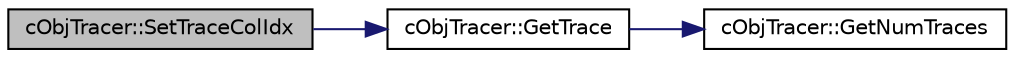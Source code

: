 digraph "cObjTracer::SetTraceColIdx"
{
 // LATEX_PDF_SIZE
  edge [fontname="Helvetica",fontsize="10",labelfontname="Helvetica",labelfontsize="10"];
  node [fontname="Helvetica",fontsize="10",shape=record];
  rankdir="LR";
  Node1 [label="cObjTracer::SetTraceColIdx",height=0.2,width=0.4,color="black", fillcolor="grey75", style="filled", fontcolor="black",tooltip=" "];
  Node1 -> Node2 [color="midnightblue",fontsize="10",style="solid",fontname="Helvetica"];
  Node2 [label="cObjTracer::GetTrace",height=0.2,width=0.4,color="black", fillcolor="white", style="filled",URL="$classc_obj_tracer.html#a0020466ce82c85cadb2a2a4063fc9909",tooltip=" "];
  Node2 -> Node3 [color="midnightblue",fontsize="10",style="solid",fontname="Helvetica"];
  Node3 [label="cObjTracer::GetNumTraces",height=0.2,width=0.4,color="black", fillcolor="white", style="filled",URL="$classc_obj_tracer.html#a1ab0a6d791c2febc89f7cbfa26943b94",tooltip=" "];
}
